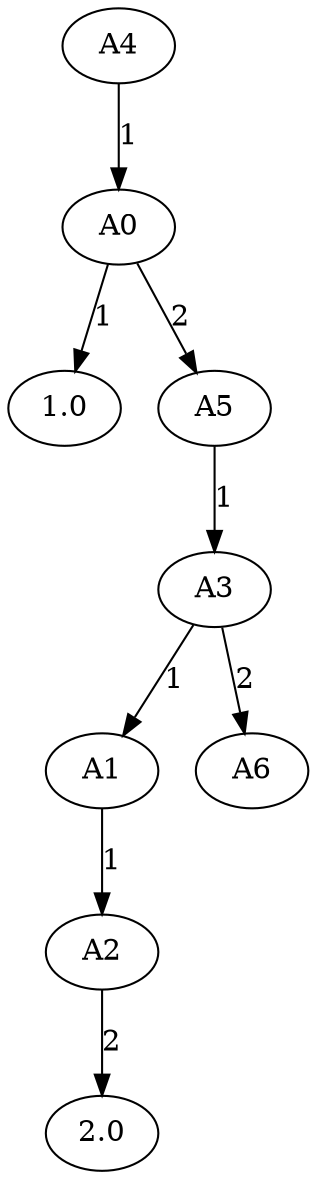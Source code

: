 // Random importance
digraph {
	4 [label=A4]
	0 [label=A0]
	4 -> 0 [label=1]
	1.0 [label=1.0]
	0 -> 1.0 [label=1]
	5 [label=A5]
	0 -> 5 [label=2]
	3 [label=A3]
	5 -> 3 [label=1]
	1 [label=A1]
	3 -> 1 [label=1]
	2 [label=A2]
	1 -> 2 [label=1]
	2.0 [label=2.0]
	2 -> 2.0 [label=2]
	6 [label=A6]
	3 -> 6 [label=2]
}
